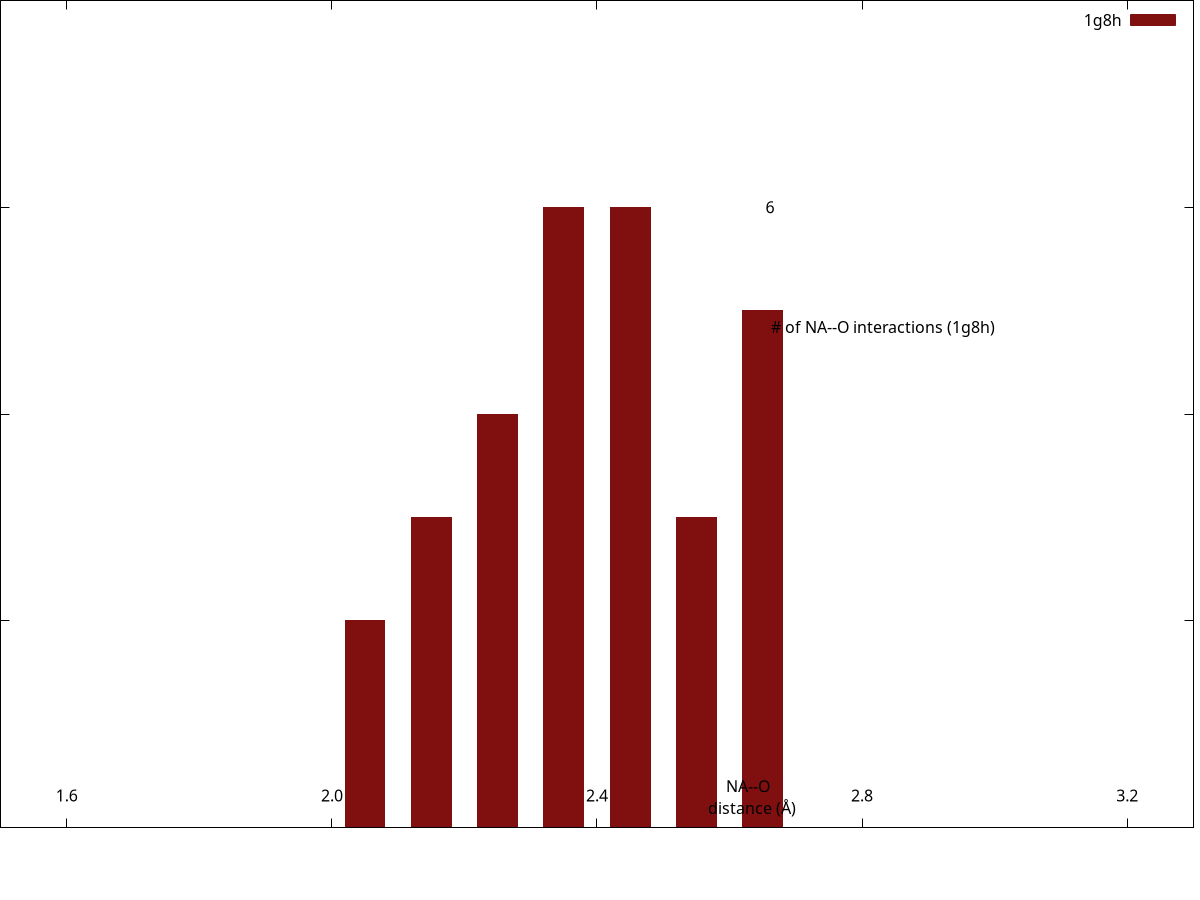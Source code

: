 set encoding iso_8859_1
set terminal pngcairo transparent enhanced size 340, 160 font "Arial Bold,10"
set output "neighborhood_temp2/1g8h/NA--O.png"
set lmargin at screen 0.00
set bmargin at screen 0.08
set rmargin at screen 0.995
set tmargin at screen 1.00
set xrange [1.5:3.3]
set format x "%3.1f"
set xtics 1.6,0.4,3.2
set xtics offset 0,graph 0.065
set yrange [0:3594]
unset ytics
set y2range [0:8]
set y2tics 2,2,6
set y2tics offset -49,graph 0.00
set y2tics mirror
set view 80,45
set key top right
set boxwidth 0.06
set style fill solid 1.0
set xlabel "NA--O \n distance (\305)" offset 17,4.4
set y2label "# of NA--O interactions (1g8h)" offset -40,4 rotate by 0
plot "-" using ($1+0.05):2 with boxes lc rgb "#801010" axis x1y2 title "1g8h", \
     "neighborhood_temp2/csd_metal_distances/NA--O.csv" using ($1+0.025):2 with linespoints linewidth 2 pointtype 7 pointsize 0.2 lc rgb "#074a7e" title "CSD^{5}" axis x1y1
2	2
2.1	3
2.2	4
2.3	6
2.4	6
2.5	3
2.6	5
e
